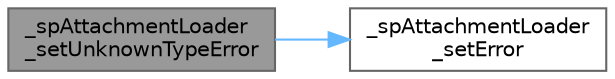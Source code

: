 digraph "_spAttachmentLoader_setUnknownTypeError"
{
 // LATEX_PDF_SIZE
  bgcolor="transparent";
  edge [fontname=Helvetica,fontsize=10,labelfontname=Helvetica,labelfontsize=10];
  node [fontname=Helvetica,fontsize=10,shape=box,height=0.2,width=0.4];
  rankdir="LR";
  Node1 [id="Node000001",label="_spAttachmentLoader\l_setUnknownTypeError",height=0.2,width=0.4,color="gray40", fillcolor="grey60", style="filled", fontcolor="black",tooltip=" "];
  Node1 -> Node2 [id="edge1_Node000001_Node000002",color="steelblue1",style="solid",tooltip=" "];
  Node2 [id="Node000002",label="_spAttachmentLoader\l_setError",height=0.2,width=0.4,color="grey40", fillcolor="white", style="filled",URL="$_attachment_loader_8c.html#a76072645a62f1f01ef37e37df950beb0",tooltip=" "];
}
